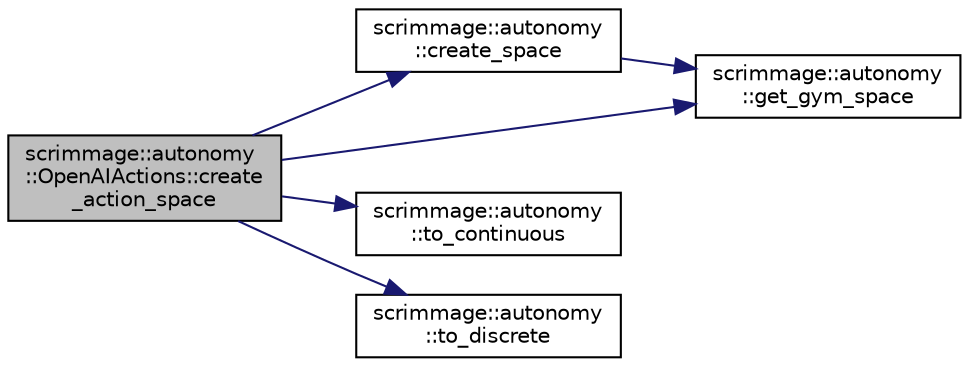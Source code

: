 digraph "scrimmage::autonomy::OpenAIActions::create_action_space"
{
 // LATEX_PDF_SIZE
  edge [fontname="Helvetica",fontsize="10",labelfontname="Helvetica",labelfontsize="10"];
  node [fontname="Helvetica",fontsize="10",shape=record];
  rankdir="LR";
  Node1 [label="scrimmage::autonomy\l::OpenAIActions::create\l_action_space",height=0.2,width=0.4,color="black", fillcolor="grey75", style="filled", fontcolor="black",tooltip=" "];
  Node1 -> Node2 [color="midnightblue",fontsize="10",style="solid",fontname="Helvetica"];
  Node2 [label="scrimmage::autonomy\l::create_space",height=0.2,width=0.4,color="black", fillcolor="white", style="filled",URL="$namespacescrimmage_1_1autonomy.html#abc13446762f12418128411bda847fd86",tooltip=" "];
  Node2 -> Node3 [color="midnightblue",fontsize="10",style="solid",fontname="Helvetica"];
  Node3 [label="scrimmage::autonomy\l::get_gym_space",height=0.2,width=0.4,color="black", fillcolor="white", style="filled",URL="$namespacescrimmage_1_1autonomy.html#a3a5506ddc570064879a963a0c7fff11e",tooltip=" "];
  Node1 -> Node3 [color="midnightblue",fontsize="10",style="solid",fontname="Helvetica"];
  Node1 -> Node4 [color="midnightblue",fontsize="10",style="solid",fontname="Helvetica"];
  Node4 [label="scrimmage::autonomy\l::to_continuous",height=0.2,width=0.4,color="black", fillcolor="white", style="filled",URL="$namespacescrimmage_1_1autonomy.html#abfec7ae8d97dab9686b3680b6eb84076",tooltip=" "];
  Node1 -> Node5 [color="midnightblue",fontsize="10",style="solid",fontname="Helvetica"];
  Node5 [label="scrimmage::autonomy\l::to_discrete",height=0.2,width=0.4,color="black", fillcolor="white", style="filled",URL="$namespacescrimmage_1_1autonomy.html#a66f0e94a3f618489f476e5d4009b482a",tooltip=" "];
}
